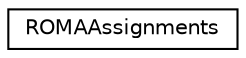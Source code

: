 digraph "Graphical Class Hierarchy"
{
  edge [fontname="Helvetica",fontsize="10",labelfontname="Helvetica",labelfontsize="10"];
  node [fontname="Helvetica",fontsize="10",shape=record];
  rankdir="LR";
  Node0 [label="ROMAAssignments",height=0.2,width=0.4,color="black", fillcolor="white", style="filled",URL="$d0/de6/class_r_o_m_a_assignments.html",tooltip="assignment methods "];
}
